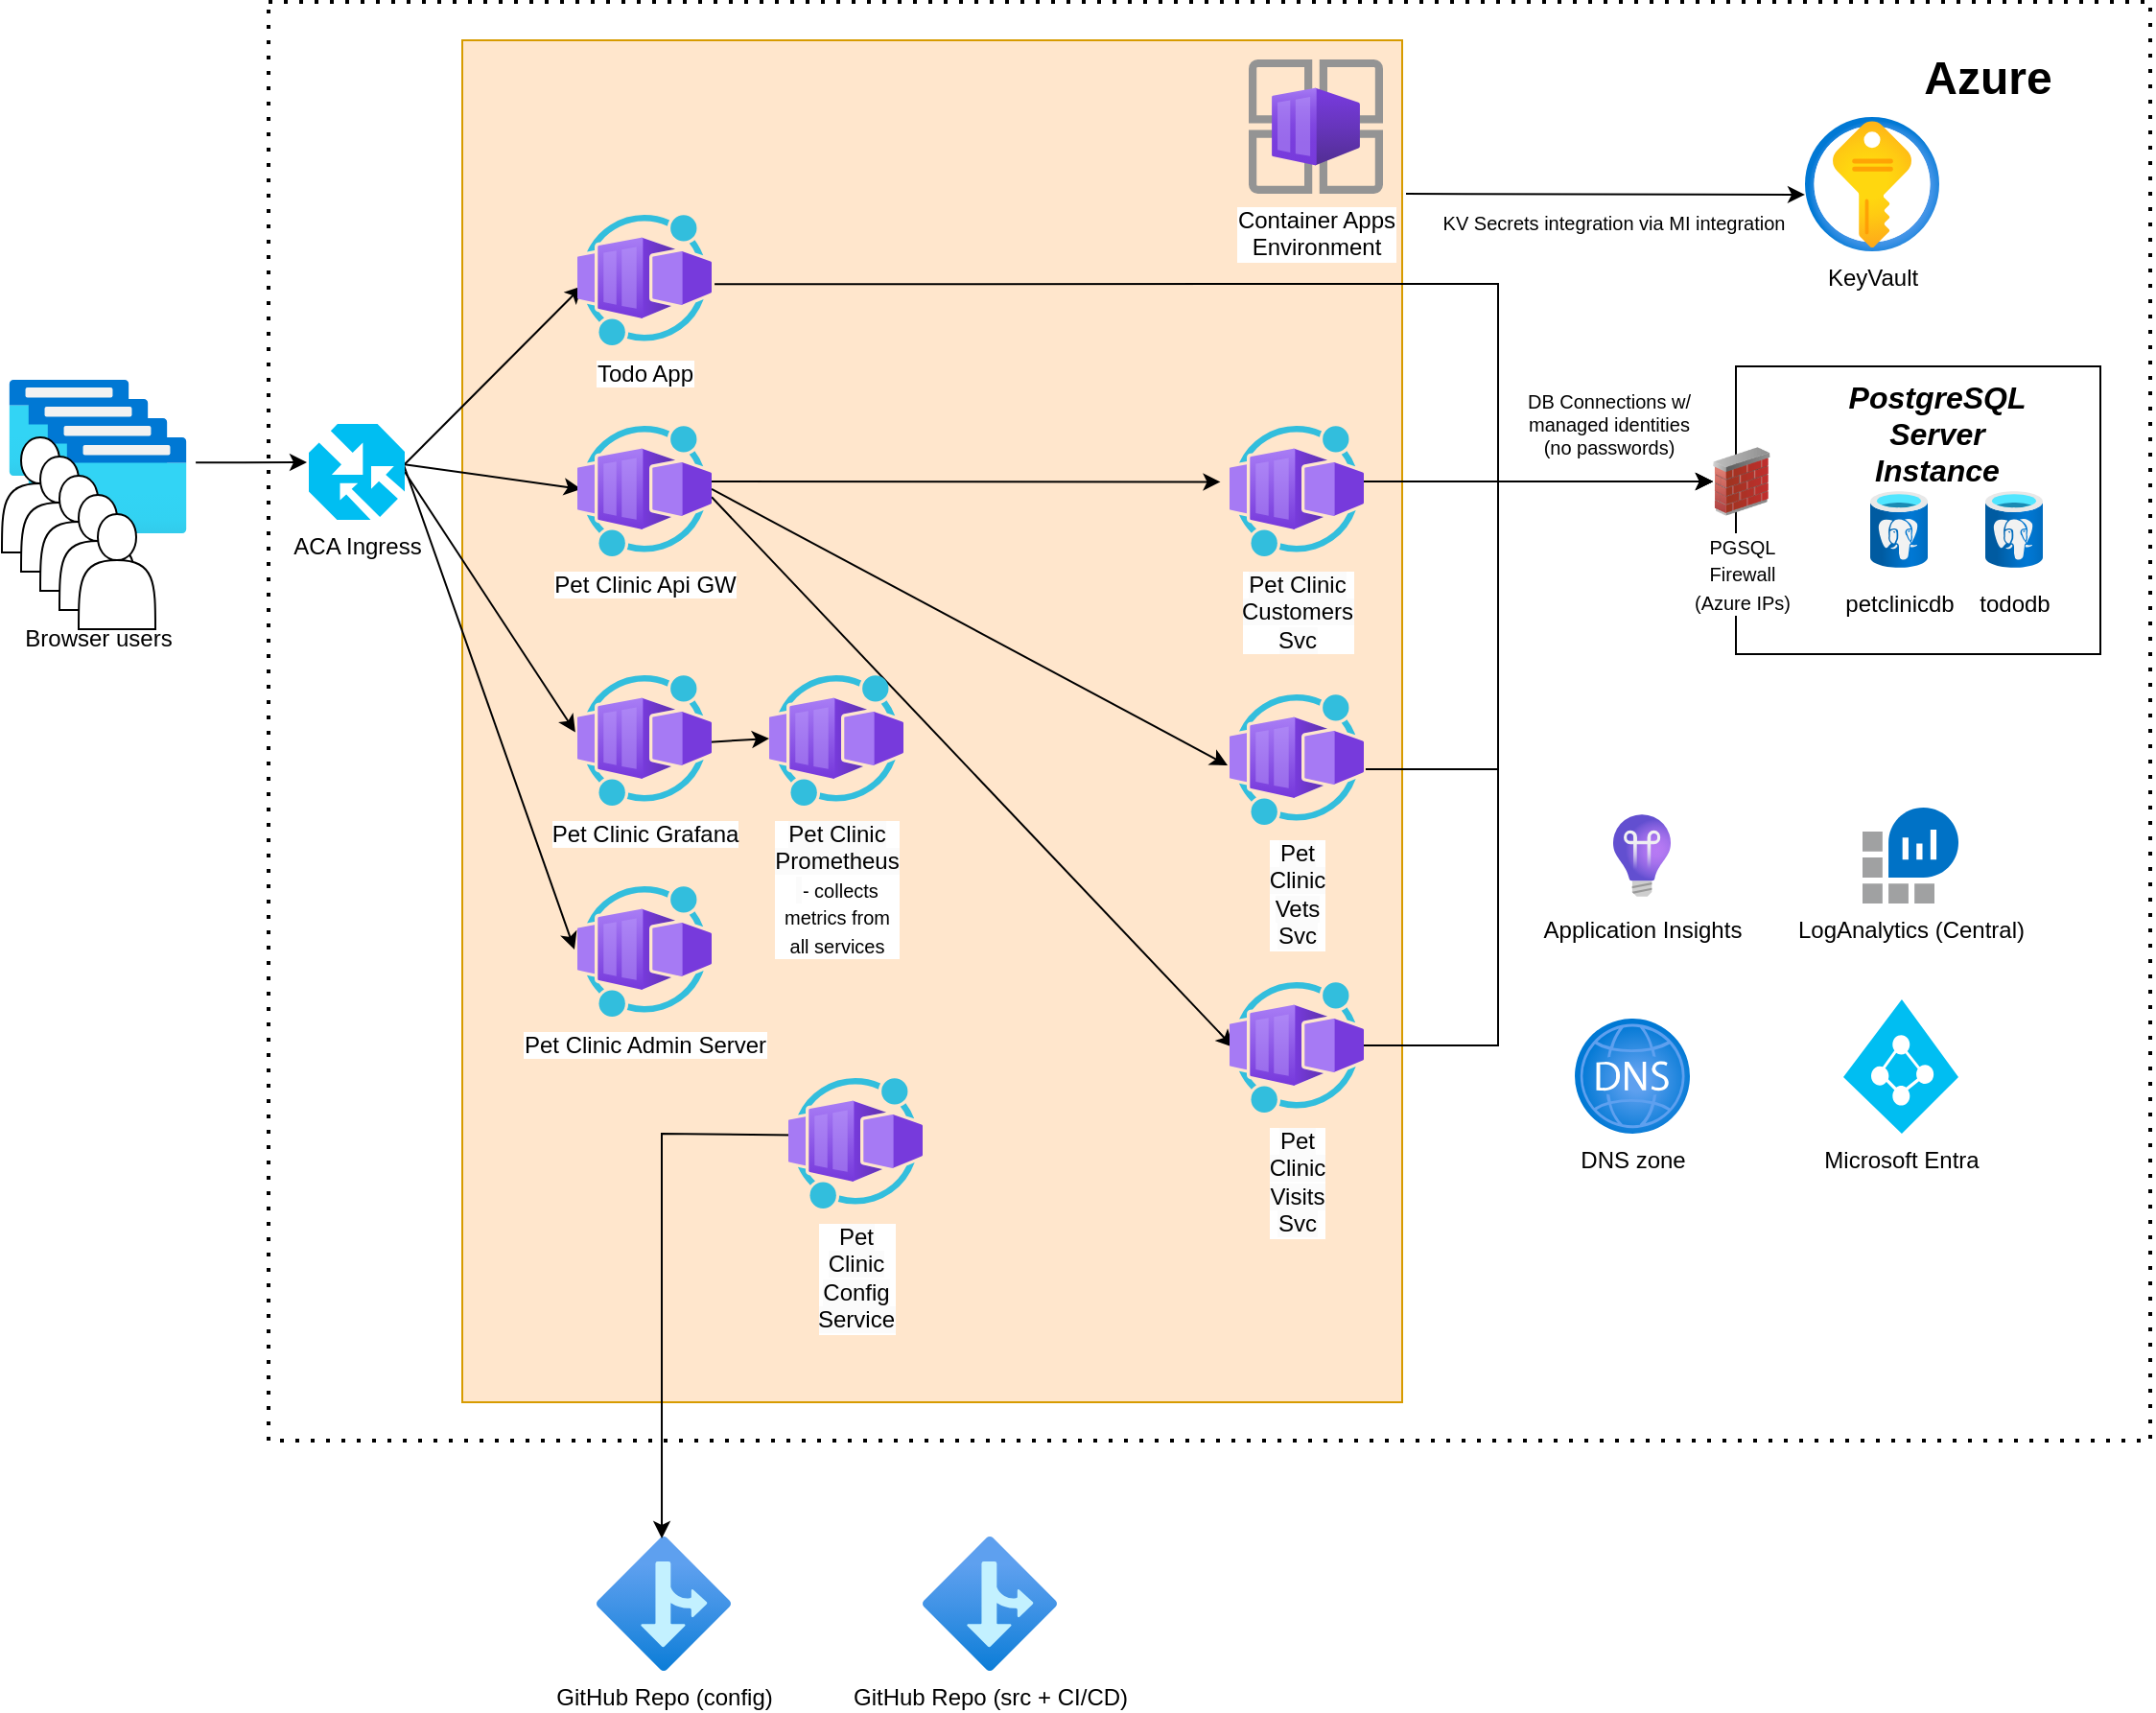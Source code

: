 <mxfile version="24.7.17">
  <diagram id="CIYdKKqNAJBwTVAFqt9w" name="Page-1">
    <mxGraphModel dx="1427" dy="802" grid="1" gridSize="10" guides="1" tooltips="1" connect="1" arrows="1" fold="1" page="1" pageScale="1" pageWidth="1169" pageHeight="1654" math="0" shadow="0">
      <root>
        <mxCell id="0" />
        <mxCell id="1" parent="0" />
        <mxCell id="LQXSZ3eL3IMsYw5GJXrv-38" value="" style="rounded=0;whiteSpace=wrap;html=1;fillColor=#ffe6cc;strokeColor=#d79b00;" parent="1" vertex="1">
          <mxGeometry x="300" y="70" width="490" height="710" as="geometry" />
        </mxCell>
        <mxCell id="LQXSZ3eL3IMsYw5GJXrv-49" value="" style="rounded=0;whiteSpace=wrap;html=1;" parent="1" vertex="1">
          <mxGeometry x="964" y="240" width="190" height="150" as="geometry" />
        </mxCell>
        <mxCell id="0QP-IHk7IyoN1cNLL2Y5-26" value="" style="endArrow=none;dashed=1;html=1;dashPattern=1 3;strokeWidth=2;rounded=0;" parent="1" edge="1">
          <mxGeometry width="50" height="50" relative="1" as="geometry">
            <mxPoint x="199" y="50" as="sourcePoint" />
            <mxPoint x="199" y="50" as="targetPoint" />
            <Array as="points">
              <mxPoint x="1180" y="50" />
              <mxPoint x="1180" y="800" />
              <mxPoint x="199" y="800" />
            </Array>
          </mxGeometry>
        </mxCell>
        <mxCell id="0QP-IHk7IyoN1cNLL2Y5-2" value="tododb" style="aspect=fixed;html=1;points=[];align=center;image;fontSize=12;image=img/lib/azure2/databases/Azure_Database_PostgreSQL_Server.svg;" parent="1" vertex="1">
          <mxGeometry x="1094" y="300" width="30" height="50" as="geometry" />
        </mxCell>
        <mxCell id="0QP-IHk7IyoN1cNLL2Y5-3" value="Application Insights" style="aspect=fixed;html=1;points=[];align=center;image;fontSize=12;image=img/lib/azure2/devops/Application_Insights.svg;" parent="1" vertex="1">
          <mxGeometry x="900" y="470" width="30" height="50" as="geometry" />
        </mxCell>
        <mxCell id="0QP-IHk7IyoN1cNLL2Y5-4" value="KeyVault" style="aspect=fixed;html=1;points=[];align=center;image;fontSize=12;image=img/lib/azure2/security/Key_Vaults.svg;" parent="1" vertex="1">
          <mxGeometry x="1000" y="110" width="70" height="70" as="geometry" />
        </mxCell>
        <mxCell id="0QP-IHk7IyoN1cNLL2Y5-5" value="LogAnalytics (Central)" style="sketch=0;aspect=fixed;html=1;points=[];align=center;image;fontSize=12;image=img/lib/mscae/Log_Analytics_Workspaces.svg;" parent="1" vertex="1">
          <mxGeometry x="1030" y="470" width="50" height="50" as="geometry" />
        </mxCell>
        <mxCell id="0QP-IHk7IyoN1cNLL2Y5-9" value="" style="aspect=fixed;html=1;points=[];align=center;image;fontSize=12;image=img/lib/azure2/general/Browser.svg;" parent="1" vertex="1">
          <mxGeometry x="60" y="247" width="70" height="50" as="geometry" />
        </mxCell>
        <mxCell id="0QP-IHk7IyoN1cNLL2Y5-10" value="" style="aspect=fixed;html=1;points=[];align=center;image;fontSize=12;image=img/lib/azure2/general/Browser.svg;" parent="1" vertex="1">
          <mxGeometry x="70" y="257" width="70" height="50" as="geometry" />
        </mxCell>
        <mxCell id="0QP-IHk7IyoN1cNLL2Y5-11" value="" style="aspect=fixed;html=1;points=[];align=center;image;fontSize=12;image=img/lib/azure2/general/Browser.svg;" parent="1" vertex="1">
          <mxGeometry x="80" y="267" width="70" height="50" as="geometry" />
        </mxCell>
        <mxCell id="0QP-IHk7IyoN1cNLL2Y5-12" value="" style="aspect=fixed;html=1;points=[];align=center;image;fontSize=12;image=img/lib/azure2/general/Browser.svg;" parent="1" vertex="1">
          <mxGeometry x="90" y="277" width="70" height="50" as="geometry" />
        </mxCell>
        <mxCell id="0QP-IHk7IyoN1cNLL2Y5-13" value="" style="endArrow=classic;html=1;rounded=0;exitX=1.015;exitY=0.263;exitDx=0;exitDy=0;exitPerimeter=0;entryX=0;entryY=0.48;entryDx=0;entryDy=0;entryPerimeter=0;" parent="1" source="0QP-IHk7IyoN1cNLL2Y5-12" edge="1">
          <mxGeometry width="50" height="50" relative="1" as="geometry">
            <mxPoint x="170" y="300" as="sourcePoint" />
            <mxPoint x="219" y="290" as="targetPoint" />
          </mxGeometry>
        </mxCell>
        <mxCell id="0QP-IHk7IyoN1cNLL2Y5-14" value="" style="endArrow=classic;html=1;rounded=0;exitX=1.014;exitY=0.571;exitDx=0;exitDy=0;exitPerimeter=0;entryX=0;entryY=0.5;entryDx=0;entryDy=0;" parent="1" source="ZOS8axkjkWzgQE2gru72-21" edge="1" target="o04dppOLbAU1CwW2dDpO-1">
          <mxGeometry width="50" height="50" relative="1" as="geometry">
            <mxPoint x="763" y="434" as="sourcePoint" />
            <mxPoint x="920" y="300" as="targetPoint" />
            <Array as="points">
              <mxPoint x="840" y="450" />
              <mxPoint x="840" y="300" />
            </Array>
          </mxGeometry>
        </mxCell>
        <mxCell id="0QP-IHk7IyoN1cNLL2Y5-15" value="" style="shape=actor;whiteSpace=wrap;html=1;" parent="1" vertex="1">
          <mxGeometry x="60" y="277" width="40" height="60" as="geometry" />
        </mxCell>
        <mxCell id="0QP-IHk7IyoN1cNLL2Y5-16" value="" style="shape=actor;whiteSpace=wrap;html=1;" parent="1" vertex="1">
          <mxGeometry x="70" y="287" width="40" height="60" as="geometry" />
        </mxCell>
        <mxCell id="0QP-IHk7IyoN1cNLL2Y5-17" value="" style="shape=actor;whiteSpace=wrap;html=1;" parent="1" vertex="1">
          <mxGeometry x="80" y="297" width="40" height="60" as="geometry" />
        </mxCell>
        <mxCell id="0QP-IHk7IyoN1cNLL2Y5-18" value="" style="shape=actor;whiteSpace=wrap;html=1;" parent="1" vertex="1">
          <mxGeometry x="90" y="307" width="40" height="60" as="geometry" />
        </mxCell>
        <mxCell id="0QP-IHk7IyoN1cNLL2Y5-19" value="" style="shape=actor;whiteSpace=wrap;html=1;" parent="1" vertex="1">
          <mxGeometry x="100" y="317" width="40" height="60" as="geometry" />
        </mxCell>
        <mxCell id="0QP-IHk7IyoN1cNLL2Y5-22" value="Browser users" style="text;html=1;align=center;verticalAlign=middle;resizable=0;points=[];autosize=1;strokeColor=none;fillColor=none;" parent="1" vertex="1">
          <mxGeometry x="60" y="367" width="100" height="30" as="geometry" />
        </mxCell>
        <mxCell id="0QP-IHk7IyoN1cNLL2Y5-30" value="Azure" style="text;strokeColor=none;fillColor=none;html=1;fontSize=24;fontStyle=1;verticalAlign=middle;align=center;" parent="1" vertex="1">
          <mxGeometry x="1050" y="70" width="90" height="40" as="geometry" />
        </mxCell>
        <mxCell id="OqzE98QxFuoe7ZCpbJcY-1" value="GitHub Repo (src + CI/CD)" style="aspect=fixed;html=1;points=[];align=center;image;fontSize=12;image=img/lib/azure2/general/Branch.svg;" parent="1" vertex="1">
          <mxGeometry x="540" y="850" width="70" height="70" as="geometry" />
        </mxCell>
        <mxCell id="o04dppOLbAU1CwW2dDpO-2" value="" style="endArrow=classic;html=1;rounded=0;exitX=1;exitY=0.429;exitDx=0;exitDy=0;exitPerimeter=0;entryX=0;entryY=0.5;entryDx=0;entryDy=0;" parent="1" source="ZOS8axkjkWzgQE2gru72-19" edge="1" target="o04dppOLbAU1CwW2dDpO-1">
          <mxGeometry width="50" height="50" relative="1" as="geometry">
            <mxPoint x="744.75" y="300.24" as="sourcePoint" />
            <mxPoint x="900" y="390" as="targetPoint" />
          </mxGeometry>
        </mxCell>
        <mxCell id="o04dppOLbAU1CwW2dDpO-1" value="&lt;font style=&quot;font-size: 10px;&quot;&gt;PGSQL&lt;br&gt;Firewall&lt;br&gt;(Azure IPs)&lt;/font&gt;" style="image;html=1;image=img/lib/clip_art/networking/Firewall_02_128x128.png" parent="1" vertex="1">
          <mxGeometry x="952" y="280" width="30" height="40" as="geometry" />
        </mxCell>
        <mxCell id="LQXSZ3eL3IMsYw5GJXrv-3" value="GitHub Repo (config)" style="aspect=fixed;html=1;points=[];align=center;image;fontSize=12;image=img/lib/azure2/general/Branch.svg;" parent="1" vertex="1">
          <mxGeometry x="370" y="850" width="70" height="70" as="geometry" />
        </mxCell>
        <mxCell id="LQXSZ3eL3IMsYw5GJXrv-15" value="" style="endArrow=classic;html=1;rounded=0;entryX=0.037;entryY=0.545;entryDx=0;entryDy=0;entryPerimeter=0;exitX=1;exitY=0.52;exitDx=0;exitDy=0;exitPerimeter=0;" parent="1" target="ZOS8axkjkWzgQE2gru72-4" edge="1">
          <mxGeometry width="50" height="50" relative="1" as="geometry">
            <mxPoint x="269" y="292" as="sourcePoint" />
            <mxPoint x="376.25" y="210.24" as="targetPoint" />
          </mxGeometry>
        </mxCell>
        <mxCell id="LQXSZ3eL3IMsYw5GJXrv-16" value="" style="endArrow=classic;html=1;rounded=0;exitX=1;exitY=0.5;exitDx=0;exitDy=0;exitPerimeter=0;entryX=0.029;entryY=0.485;entryDx=0;entryDy=0;entryPerimeter=0;" parent="1" target="ZOS8axkjkWzgQE2gru72-5" edge="1">
          <mxGeometry width="50" height="50" relative="1" as="geometry">
            <mxPoint x="269" y="291" as="sourcePoint" />
            <mxPoint x="376.25" y="300.24" as="targetPoint" />
          </mxGeometry>
        </mxCell>
        <mxCell id="LQXSZ3eL3IMsYw5GJXrv-17" value="" style="endArrow=classic;html=1;rounded=0;exitX=1;exitY=0.5;exitDx=0;exitDy=0;exitPerimeter=0;entryX=-0.015;entryY=0.439;entryDx=0;entryDy=0;entryPerimeter=0;" parent="1" source="ZOS8axkjkWzgQE2gru72-2" target="ZOS8axkjkWzgQE2gru72-6" edge="1">
          <mxGeometry width="50" height="50" relative="1" as="geometry">
            <mxPoint x="255" y="349" as="sourcePoint" />
            <mxPoint x="285" y="358.709" as="targetPoint" />
          </mxGeometry>
        </mxCell>
        <mxCell id="LQXSZ3eL3IMsYw5GJXrv-18" value="" style="endArrow=classic;html=1;rounded=0;entryX=-0.022;entryY=0.485;entryDx=0;entryDy=0;entryPerimeter=0;exitX=1;exitY=0.48;exitDx=0;exitDy=0;exitPerimeter=0;" parent="1" target="ZOS8axkjkWzgQE2gru72-7" edge="1">
          <mxGeometry width="50" height="50" relative="1" as="geometry">
            <mxPoint x="269" y="290" as="sourcePoint" />
            <mxPoint x="376.25" y="517.24" as="targetPoint" />
          </mxGeometry>
        </mxCell>
        <mxCell id="LQXSZ3eL3IMsYw5GJXrv-25" value="" style="endArrow=classic;html=1;rounded=0;entryX=0.005;entryY=0.63;entryDx=0;entryDy=0;entryPerimeter=0;" parent="1" edge="1">
          <mxGeometry width="50" height="50" relative="1" as="geometry">
            <mxPoint x="420" y="300" as="sourcePoint" />
            <mxPoint x="695.25" y="300.24" as="targetPoint" />
          </mxGeometry>
        </mxCell>
        <mxCell id="LQXSZ3eL3IMsYw5GJXrv-27" value="" style="endArrow=classic;html=1;rounded=0;exitX=1;exitY=0.485;exitDx=0;exitDy=0;exitPerimeter=0;entryX=-0.014;entryY=0.543;entryDx=0;entryDy=0;entryPerimeter=0;" parent="1" source="ZOS8axkjkWzgQE2gru72-5" target="ZOS8axkjkWzgQE2gru72-21" edge="1">
          <mxGeometry width="50" height="50" relative="1" as="geometry">
            <mxPoint x="425.75" y="300.24" as="sourcePoint" />
            <mxPoint x="695.25" y="384.24" as="targetPoint" />
          </mxGeometry>
        </mxCell>
        <mxCell id="LQXSZ3eL3IMsYw5GJXrv-28" value="" style="endArrow=classic;html=1;rounded=0;entryX=0.029;entryY=0.5;entryDx=0;entryDy=0;entryPerimeter=0;exitX=1;exitY=0.545;exitDx=0;exitDy=0;exitPerimeter=0;" parent="1" source="ZOS8axkjkWzgQE2gru72-5" edge="1" target="ZOS8axkjkWzgQE2gru72-20">
          <mxGeometry width="50" height="50" relative="1" as="geometry">
            <mxPoint x="425.75" y="300.24" as="sourcePoint" />
            <mxPoint x="695.25" y="580.24" as="targetPoint" />
          </mxGeometry>
        </mxCell>
        <mxCell id="LQXSZ3eL3IMsYw5GJXrv-31" value="" style="endArrow=classic;html=1;rounded=0;entryX=0.486;entryY=0.014;entryDx=0;entryDy=0;entryPerimeter=0;exitX=0.044;exitY=0.439;exitDx=0;exitDy=0;exitPerimeter=0;" parent="1" source="ZOS8axkjkWzgQE2gru72-18" target="LQXSZ3eL3IMsYw5GJXrv-3" edge="1">
          <mxGeometry width="50" height="50" relative="1" as="geometry">
            <mxPoint x="487.25" y="587.24" as="sourcePoint" />
            <mxPoint x="466" y="735" as="targetPoint" />
            <Array as="points">
              <mxPoint x="404" y="640" />
            </Array>
          </mxGeometry>
        </mxCell>
        <mxCell id="LQXSZ3eL3IMsYw5GJXrv-36" value="" style="endArrow=classic;html=1;rounded=0;entryX=0;entryY=0.485;entryDx=0;entryDy=0;entryPerimeter=0;exitX=0.957;exitY=0.514;exitDx=0;exitDy=0;exitPerimeter=0;" parent="1" source="ZOS8axkjkWzgQE2gru72-6" target="ZOS8axkjkWzgQE2gru72-17" edge="1">
          <mxGeometry width="50" height="50" relative="1" as="geometry">
            <mxPoint x="425.75" y="416.24" as="sourcePoint" />
            <mxPoint x="495.25" y="416.24" as="targetPoint" />
          </mxGeometry>
        </mxCell>
        <mxCell id="LQXSZ3eL3IMsYw5GJXrv-45" value="petclinicdb" style="aspect=fixed;html=1;points=[];align=center;image;fontSize=12;image=img/lib/azure2/databases/Azure_Database_PostgreSQL_Server.svg;" parent="1" vertex="1">
          <mxGeometry x="1034" y="300" width="30" height="50" as="geometry" />
        </mxCell>
        <mxCell id="LQXSZ3eL3IMsYw5GJXrv-46" value="" style="endArrow=classic;html=1;rounded=0;exitX=0.986;exitY=0.486;exitDx=0;exitDy=0;exitPerimeter=0;entryX=0;entryY=0.5;entryDx=0;entryDy=0;" parent="1" edge="1" target="o04dppOLbAU1CwW2dDpO-1" source="ZOS8axkjkWzgQE2gru72-20">
          <mxGeometry width="50" height="50" relative="1" as="geometry">
            <mxPoint x="744.75" y="580.24" as="sourcePoint" />
            <mxPoint x="920" y="320" as="targetPoint" />
            <Array as="points">
              <mxPoint x="840" y="594" />
              <mxPoint x="840" y="300" />
            </Array>
          </mxGeometry>
        </mxCell>
        <mxCell id="LQXSZ3eL3IMsYw5GJXrv-48" value="" style="endArrow=classic;html=1;rounded=0;exitX=1.022;exitY=0.53;exitDx=0;exitDy=0;exitPerimeter=0;entryX=0;entryY=0.5;entryDx=0;entryDy=0;" parent="1" source="ZOS8axkjkWzgQE2gru72-4" edge="1" target="o04dppOLbAU1CwW2dDpO-1">
          <mxGeometry width="50" height="50" relative="1" as="geometry">
            <mxPoint x="425.75" y="210.24" as="sourcePoint" />
            <mxPoint x="910" y="350" as="targetPoint" />
            <Array as="points">
              <mxPoint x="840" y="197" />
              <mxPoint x="840" y="300" />
            </Array>
          </mxGeometry>
        </mxCell>
        <mxCell id="LQXSZ3eL3IMsYw5GJXrv-52" value="&lt;i&gt;&lt;b&gt;&lt;font style=&quot;font-size: 16px;&quot;&gt;PostgreSQL Server Instance&lt;/font&gt;&lt;/b&gt;&lt;/i&gt;" style="text;html=1;strokeColor=none;fillColor=none;align=center;verticalAlign=middle;whiteSpace=wrap;rounded=0;" parent="1" vertex="1">
          <mxGeometry x="1014" y="260" width="110" height="30" as="geometry" />
        </mxCell>
        <mxCell id="LQXSZ3eL3IMsYw5GJXrv-59" value="DB Connections w/ managed identities (no passwords)" style="text;html=1;strokeColor=none;fillColor=none;align=center;verticalAlign=middle;whiteSpace=wrap;rounded=0;fontSize=10;" parent="1" vertex="1">
          <mxGeometry x="853" y="245" width="90" height="50" as="geometry" />
        </mxCell>
        <mxCell id="LQXSZ3eL3IMsYw5GJXrv-60" value="" style="endArrow=classic;html=1;rounded=0;entryX=0;entryY=0.578;entryDx=0;entryDy=0;entryPerimeter=0;" parent="1" target="0QP-IHk7IyoN1cNLL2Y5-4" edge="1">
          <mxGeometry width="50" height="50" relative="1" as="geometry">
            <mxPoint x="792" y="150" as="sourcePoint" />
            <mxPoint x="900" y="120" as="targetPoint" />
          </mxGeometry>
        </mxCell>
        <mxCell id="LQXSZ3eL3IMsYw5GJXrv-62" value="KV Secrets integration via MI integration" style="text;html=1;align=center;verticalAlign=middle;resizable=0;points=[];autosize=1;strokeColor=none;fillColor=none;fontSize=10;" parent="1" vertex="1">
          <mxGeometry x="800" y="150" width="200" height="30" as="geometry" />
        </mxCell>
        <mxCell id="LQXSZ3eL3IMsYw5GJXrv-64" value="Microsoft Entra" style="verticalLabelPosition=bottom;html=1;verticalAlign=top;align=center;strokeColor=none;fillColor=#00BEF2;shape=mxgraph.azure.azure_active_directory;" parent="1" vertex="1">
          <mxGeometry x="1020" y="570" width="60" height="70" as="geometry" />
        </mxCell>
        <mxCell id="ZOS8axkjkWzgQE2gru72-1" value="DNS zone" style="image;aspect=fixed;html=1;points=[];align=center;fontSize=12;image=img/lib/azure2/networking/DNS_Zones.svg;" parent="1" vertex="1">
          <mxGeometry x="880" y="580" width="60" height="60" as="geometry" />
        </mxCell>
        <mxCell id="ZOS8axkjkWzgQE2gru72-2" value="ACA Ingress" style="verticalLabelPosition=bottom;html=1;verticalAlign=top;align=center;strokeColor=none;fillColor=#00BEF2;shape=mxgraph.azure.traffic_manager;pointerEvents=1;" parent="1" vertex="1">
          <mxGeometry x="220" y="270" width="50" height="50" as="geometry" />
        </mxCell>
        <mxCell id="ZOS8axkjkWzgQE2gru72-3" value="Container Apps&lt;div&gt;Environment&lt;/div&gt;" style="image;aspect=fixed;html=1;points=[];align=center;fontSize=12;image=img/lib/azure2/other/Container_App_Environments.svg;" parent="1" vertex="1">
          <mxGeometry x="710" y="80" width="70" height="70" as="geometry" />
        </mxCell>
        <mxCell id="ZOS8axkjkWzgQE2gru72-4" value="Todo App" style="image;aspect=fixed;html=1;points=[];align=center;fontSize=12;image=img/lib/azure2/other/Worker_Container_App.svg;" parent="1" vertex="1">
          <mxGeometry x="360" y="160" width="70" height="70" as="geometry" />
        </mxCell>
        <mxCell id="ZOS8axkjkWzgQE2gru72-5" value="Pet Clinic Api GW" style="image;aspect=fixed;html=1;points=[];align=center;fontSize=12;image=img/lib/azure2/other/Worker_Container_App.svg;" parent="1" vertex="1">
          <mxGeometry x="360" y="270" width="70" height="70" as="geometry" />
        </mxCell>
        <mxCell id="ZOS8axkjkWzgQE2gru72-6" value="Pet Clinic Grafana" style="image;aspect=fixed;html=1;points=[];align=center;fontSize=12;image=img/lib/azure2/other/Worker_Container_App.svg;" parent="1" vertex="1">
          <mxGeometry x="360" y="400" width="70" height="70" as="geometry" />
        </mxCell>
        <mxCell id="ZOS8axkjkWzgQE2gru72-7" value="Pet Clinic Admin Server" style="image;aspect=fixed;html=1;points=[];align=center;fontSize=12;image=img/lib/azure2/other/Worker_Container_App.svg;" parent="1" vertex="1">
          <mxGeometry x="360" y="510" width="70" height="70" as="geometry" />
        </mxCell>
        <mxCell id="ZOS8axkjkWzgQE2gru72-17" value="&lt;span style=&quot;white-space: normal; background-color: rgb(251, 251, 251);&quot;&gt;Pet Clinic Prometheus&lt;/span&gt;&lt;br style=&quot;white-space: normal;&quot;&gt;&lt;span style=&quot;white-space: normal; background-color: rgb(251, 251, 251);&quot;&gt;&amp;nbsp;&lt;/span&gt;&lt;font style=&quot;white-space: normal; font-size: 10px;&quot;&gt;- collects metrics from all services&lt;/font&gt;" style="image;aspect=fixed;html=1;points=[];align=center;fontSize=12;image=img/lib/azure2/other/Worker_Container_App.svg;" parent="1" vertex="1">
          <mxGeometry x="460" y="400" width="70" height="70" as="geometry" />
        </mxCell>
        <mxCell id="ZOS8axkjkWzgQE2gru72-18" value="&lt;span style=&quot;white-space: normal; background-color: rgb(251, 251, 251);&quot;&gt;Pet Clinic Config Service&lt;br&gt;&lt;/span&gt;" style="image;aspect=fixed;html=1;points=[];align=center;fontSize=12;image=img/lib/azure2/other/Worker_Container_App.svg;" parent="1" vertex="1">
          <mxGeometry x="470" y="610" width="70" height="70" as="geometry" />
        </mxCell>
        <mxCell id="ZOS8axkjkWzgQE2gru72-19" value="&lt;span style=&quot;white-space: normal; background-color: rgb(251, 251, 251);&quot;&gt;Pet Clinic Customers Svc&lt;/span&gt;" style="image;aspect=fixed;html=1;points=[];align=center;fontSize=12;image=img/lib/azure2/other/Worker_Container_App.svg;" parent="1" vertex="1">
          <mxGeometry x="700" y="270" width="70" height="70" as="geometry" />
        </mxCell>
        <mxCell id="ZOS8axkjkWzgQE2gru72-20" value="&lt;span style=&quot;white-space: normal; background-color: rgb(251, 251, 251);&quot;&gt;Pet Clinic Visits Svc&lt;/span&gt;" style="image;aspect=fixed;html=1;points=[];align=center;fontSize=12;image=img/lib/azure2/other/Worker_Container_App.svg;" parent="1" vertex="1">
          <mxGeometry x="700" y="560" width="70" height="70" as="geometry" />
        </mxCell>
        <mxCell id="ZOS8axkjkWzgQE2gru72-21" value="&lt;span style=&quot;white-space: normal; background-color: rgb(251, 251, 251);&quot;&gt;Pet Clinic Vets Svc&lt;/span&gt;" style="image;aspect=fixed;html=1;points=[];align=center;fontSize=12;image=img/lib/azure2/other/Worker_Container_App.svg;" parent="1" vertex="1">
          <mxGeometry x="700" y="410" width="70" height="70" as="geometry" />
        </mxCell>
      </root>
    </mxGraphModel>
  </diagram>
</mxfile>
